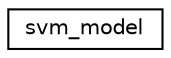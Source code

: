 digraph "Graphical Class Hierarchy"
{
  edge [fontname="Helvetica",fontsize="10",labelfontname="Helvetica",labelfontsize="10"];
  node [fontname="Helvetica",fontsize="10",shape=record];
  rankdir="LR";
  Node1 [label="svm_model",height=0.2,width=0.4,color="black", fillcolor="white", style="filled",URL="$structsvm__model.html"];
}
